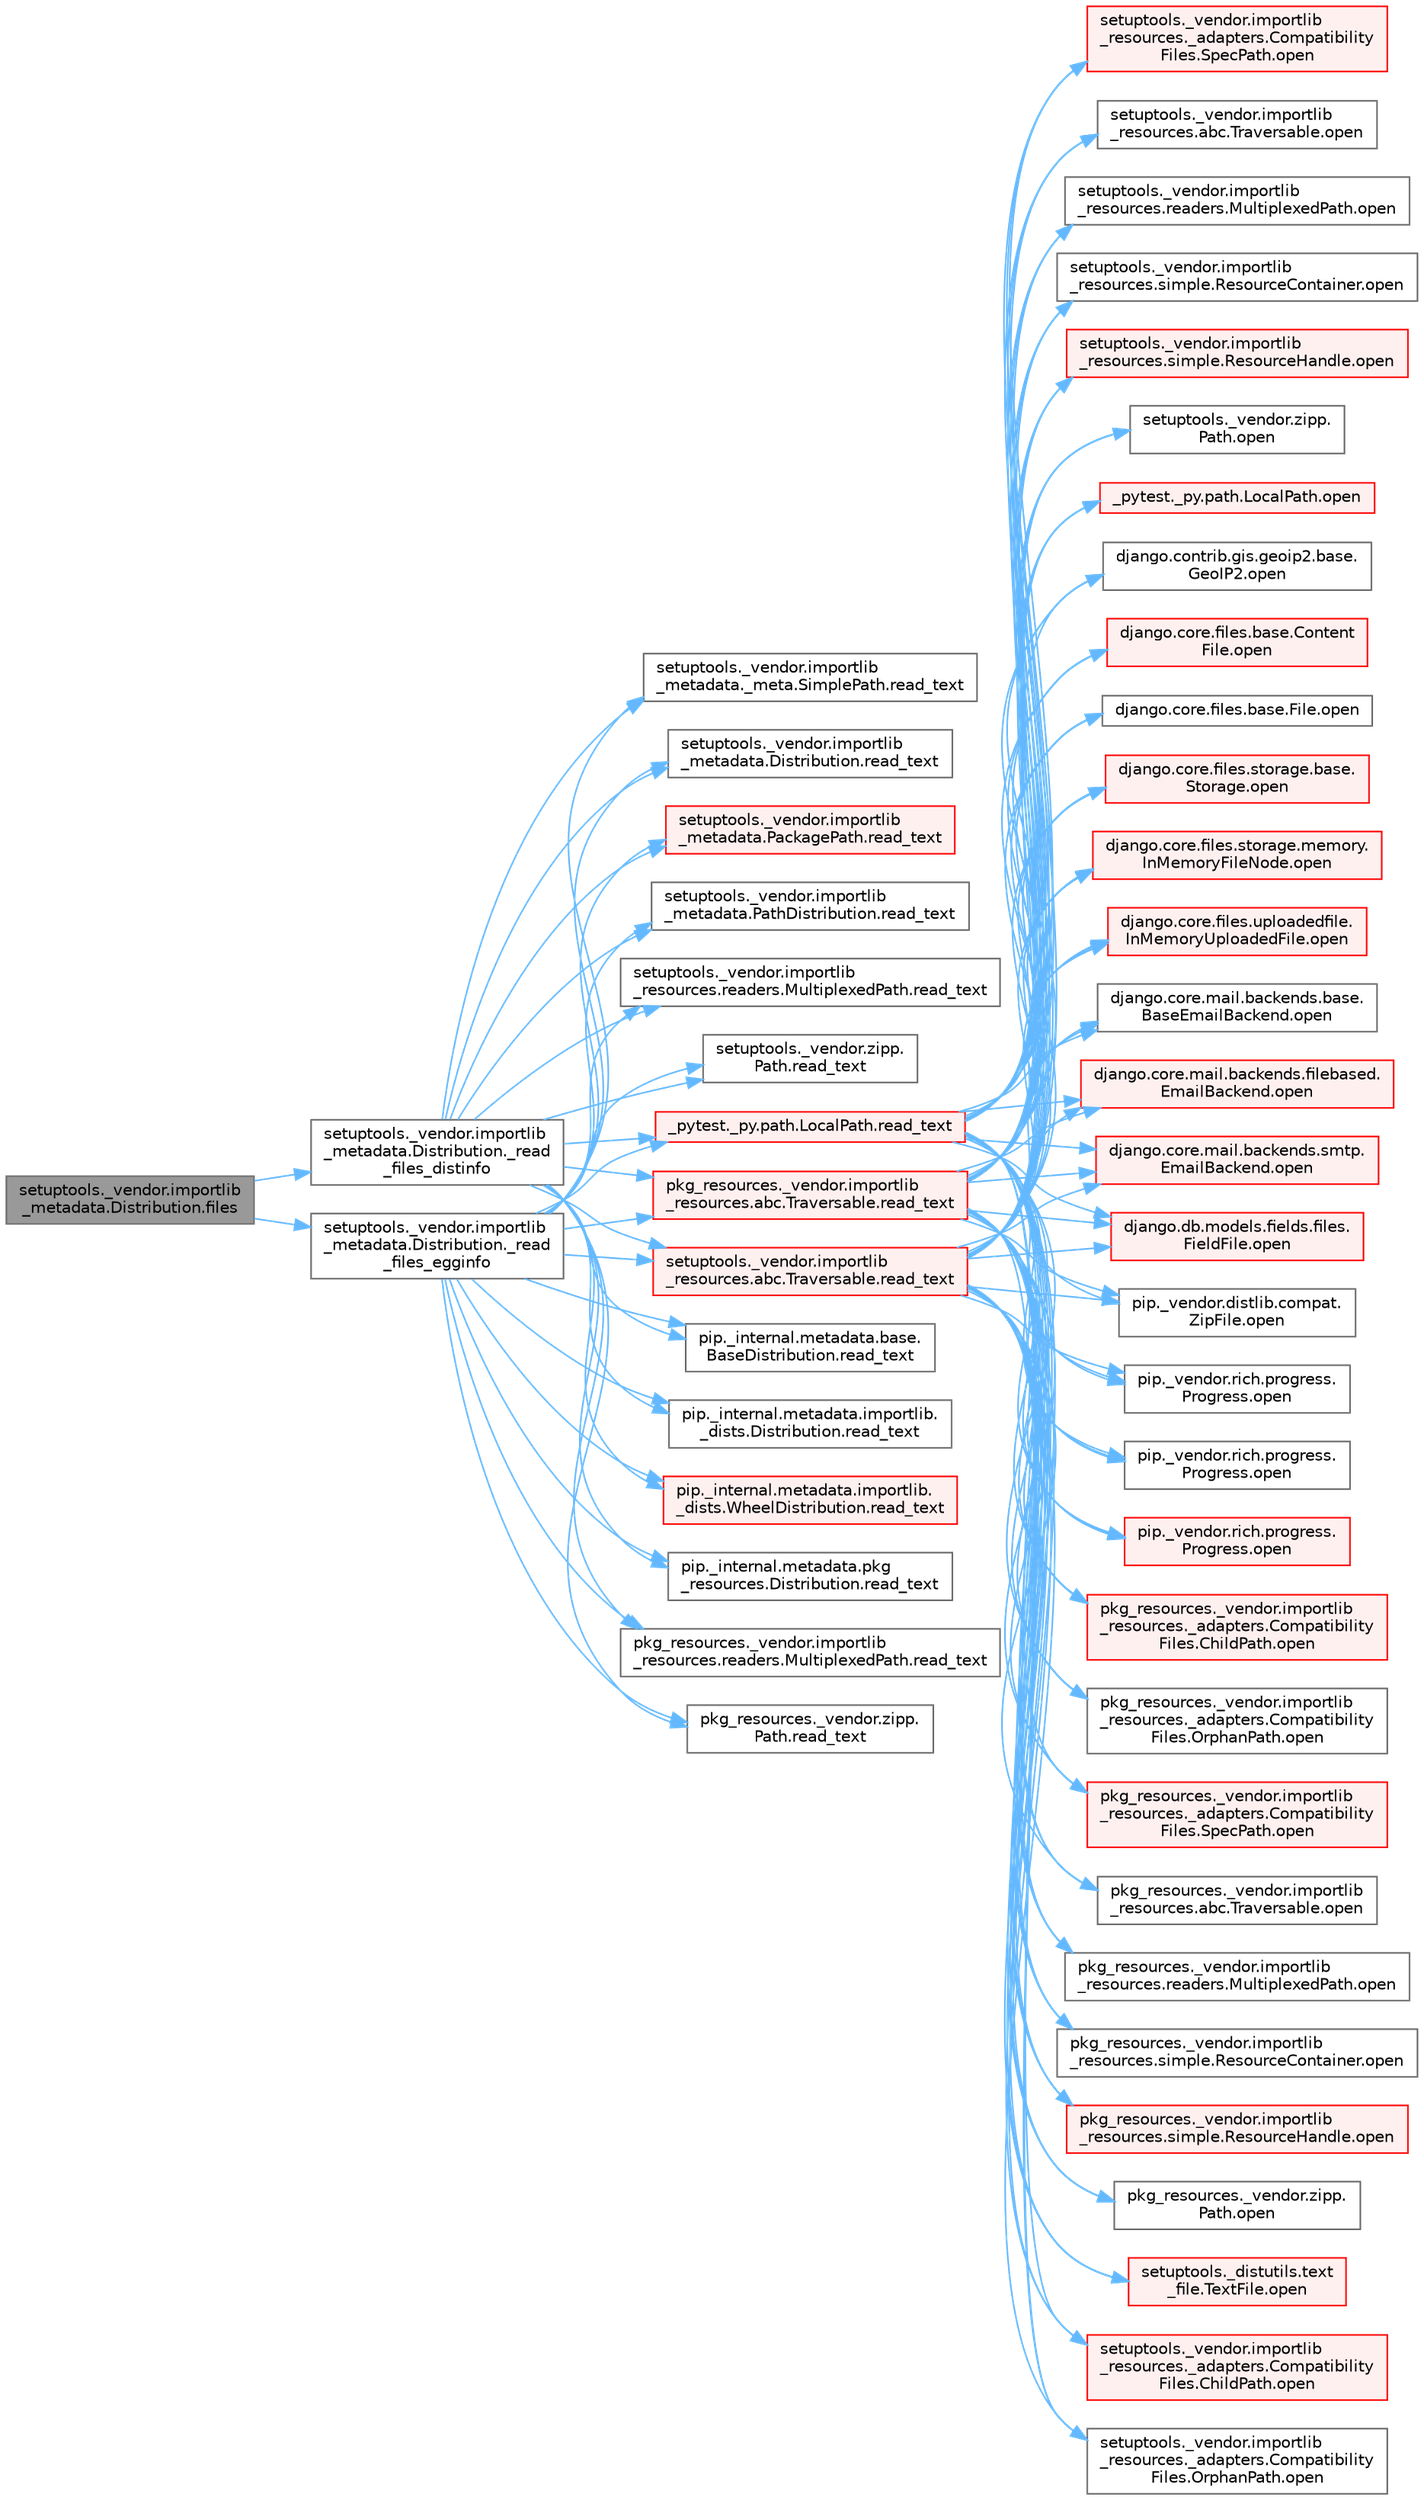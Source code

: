digraph "setuptools._vendor.importlib_metadata.Distribution.files"
{
 // LATEX_PDF_SIZE
  bgcolor="transparent";
  edge [fontname=Helvetica,fontsize=10,labelfontname=Helvetica,labelfontsize=10];
  node [fontname=Helvetica,fontsize=10,shape=box,height=0.2,width=0.4];
  rankdir="LR";
  Node1 [id="Node000001",label="setuptools._vendor.importlib\l_metadata.Distribution.files",height=0.2,width=0.4,color="gray40", fillcolor="grey60", style="filled", fontcolor="black",tooltip=" "];
  Node1 -> Node2 [id="edge1_Node000001_Node000002",color="steelblue1",style="solid",tooltip=" "];
  Node2 [id="Node000002",label="setuptools._vendor.importlib\l_metadata.Distribution._read\l_files_distinfo",height=0.2,width=0.4,color="grey40", fillcolor="white", style="filled",URL="$classsetuptools_1_1__vendor_1_1importlib__metadata_1_1_distribution.html#a628110e2d7d92ea6b3593261b810ca15",tooltip=" "];
  Node2 -> Node3 [id="edge2_Node000002_Node000003",color="steelblue1",style="solid",tooltip=" "];
  Node3 [id="Node000003",label="_pytest._py.path.LocalPath.read_text",height=0.2,width=0.4,color="red", fillcolor="#FFF0F0", style="filled",URL="$class__pytest_1_1__py_1_1path_1_1_local_path.html#aea3efa14b998c32e27f6604263858398",tooltip=" "];
  Node3 -> Node4 [id="edge3_Node000003_Node000004",color="steelblue1",style="solid",tooltip=" "];
  Node4 [id="Node000004",label="_pytest._py.path.LocalPath.open",height=0.2,width=0.4,color="red", fillcolor="#FFF0F0", style="filled",URL="$class__pytest_1_1__py_1_1path_1_1_local_path.html#ac72dbda993b11dc52a738bfc6267dda0",tooltip=" "];
  Node3 -> Node28 [id="edge4_Node000003_Node000028",color="steelblue1",style="solid",tooltip=" "];
  Node28 [id="Node000028",label="django.contrib.gis.geoip2.base.\lGeoIP2.open",height=0.2,width=0.4,color="grey40", fillcolor="white", style="filled",URL="$classdjango_1_1contrib_1_1gis_1_1geoip2_1_1base_1_1_geo_i_p2.html#a39b20c40f1d3f4e4a37f9a4b8cd40e4d",tooltip=" "];
  Node3 -> Node29 [id="edge5_Node000003_Node000029",color="steelblue1",style="solid",tooltip=" "];
  Node29 [id="Node000029",label="django.core.files.base.Content\lFile.open",height=0.2,width=0.4,color="red", fillcolor="#FFF0F0", style="filled",URL="$classdjango_1_1core_1_1files_1_1base_1_1_content_file.html#a2d9c2fb349c078834c401c23b3b10250",tooltip=" "];
  Node3 -> Node259 [id="edge6_Node000003_Node000259",color="steelblue1",style="solid",tooltip=" "];
  Node259 [id="Node000259",label="django.core.files.base.File.open",height=0.2,width=0.4,color="grey40", fillcolor="white", style="filled",URL="$classdjango_1_1core_1_1files_1_1base_1_1_file.html#a77453efc21bb631b97bff9f6aff27eb1",tooltip=" "];
  Node3 -> Node260 [id="edge7_Node000003_Node000260",color="steelblue1",style="solid",tooltip=" "];
  Node260 [id="Node000260",label="django.core.files.storage.base.\lStorage.open",height=0.2,width=0.4,color="red", fillcolor="#FFF0F0", style="filled",URL="$classdjango_1_1core_1_1files_1_1storage_1_1base_1_1_storage.html#a83f5a2f19c0564c4a1732f88b32c4b49",tooltip=" "];
  Node3 -> Node398 [id="edge8_Node000003_Node000398",color="steelblue1",style="solid",tooltip=" "];
  Node398 [id="Node000398",label="django.core.files.storage.memory.\lInMemoryFileNode.open",height=0.2,width=0.4,color="red", fillcolor="#FFF0F0", style="filled",URL="$classdjango_1_1core_1_1files_1_1storage_1_1memory_1_1_in_memory_file_node.html#a5c6b58cc9c725338da58591f6c689798",tooltip=" "];
  Node3 -> Node402 [id="edge9_Node000003_Node000402",color="steelblue1",style="solid",tooltip=" "];
  Node402 [id="Node000402",label="django.core.files.uploadedfile.\lInMemoryUploadedFile.open",height=0.2,width=0.4,color="red", fillcolor="#FFF0F0", style="filled",URL="$classdjango_1_1core_1_1files_1_1uploadedfile_1_1_in_memory_uploaded_file.html#a7f211d59dc27d050a61d27ca2e0f5f40",tooltip=" "];
  Node3 -> Node403 [id="edge10_Node000003_Node000403",color="steelblue1",style="solid",tooltip=" "];
  Node403 [id="Node000403",label="django.core.mail.backends.base.\lBaseEmailBackend.open",height=0.2,width=0.4,color="grey40", fillcolor="white", style="filled",URL="$classdjango_1_1core_1_1mail_1_1backends_1_1base_1_1_base_email_backend.html#af6f1cc1a0a6e09c1461109c5dab1557b",tooltip=" "];
  Node3 -> Node404 [id="edge11_Node000003_Node000404",color="steelblue1",style="solid",tooltip=" "];
  Node404 [id="Node000404",label="django.core.mail.backends.filebased.\lEmailBackend.open",height=0.2,width=0.4,color="red", fillcolor="#FFF0F0", style="filled",URL="$classdjango_1_1core_1_1mail_1_1backends_1_1filebased_1_1_email_backend.html#acc1a9fd1f47e8c6b22587d70427d0bf9",tooltip=" "];
  Node3 -> Node405 [id="edge12_Node000003_Node000405",color="steelblue1",style="solid",tooltip=" "];
  Node405 [id="Node000405",label="django.core.mail.backends.smtp.\lEmailBackend.open",height=0.2,width=0.4,color="red", fillcolor="#FFF0F0", style="filled",URL="$classdjango_1_1core_1_1mail_1_1backends_1_1smtp_1_1_email_backend.html#a739b3a346c87c0fd9854f988b8a4dd3a",tooltip=" "];
  Node3 -> Node425 [id="edge13_Node000003_Node000425",color="steelblue1",style="solid",tooltip=" "];
  Node425 [id="Node000425",label="django.db.models.fields.files.\lFieldFile.open",height=0.2,width=0.4,color="red", fillcolor="#FFF0F0", style="filled",URL="$classdjango_1_1db_1_1models_1_1fields_1_1files_1_1_field_file.html#ac17332adacb50b3ff23da63ecbe5561f",tooltip=" "];
  Node3 -> Node2424 [id="edge14_Node000003_Node002424",color="steelblue1",style="solid",tooltip=" "];
  Node2424 [id="Node002424",label="pip._vendor.distlib.compat.\lZipFile.open",height=0.2,width=0.4,color="grey40", fillcolor="white", style="filled",URL="$classpip_1_1__vendor_1_1distlib_1_1compat_1_1_zip_file.html#a50609c5c9b216af3068c9c2881abdeda",tooltip=" "];
  Node3 -> Node2425 [id="edge15_Node000003_Node002425",color="steelblue1",style="solid",tooltip=" "];
  Node2425 [id="Node002425",label="pip._vendor.rich.progress.\lProgress.open",height=0.2,width=0.4,color="grey40", fillcolor="white", style="filled",URL="$classpip_1_1__vendor_1_1rich_1_1progress_1_1_progress.html#a4191cf7b2aa691672113b93721a54ec3",tooltip=" "];
  Node3 -> Node2426 [id="edge16_Node000003_Node002426",color="steelblue1",style="solid",tooltip=" "];
  Node2426 [id="Node002426",label="pip._vendor.rich.progress.\lProgress.open",height=0.2,width=0.4,color="grey40", fillcolor="white", style="filled",URL="$classpip_1_1__vendor_1_1rich_1_1progress_1_1_progress.html#a4311f481b1ced83aa9a73d40166f53c8",tooltip=" "];
  Node3 -> Node2427 [id="edge17_Node000003_Node002427",color="steelblue1",style="solid",tooltip=" "];
  Node2427 [id="Node002427",label="pip._vendor.rich.progress.\lProgress.open",height=0.2,width=0.4,color="red", fillcolor="#FFF0F0", style="filled",URL="$classpip_1_1__vendor_1_1rich_1_1progress_1_1_progress.html#a204bface9fc63d04e72844b751bcd8e3",tooltip=" "];
  Node3 -> Node3152 [id="edge18_Node000003_Node003152",color="steelblue1",style="solid",tooltip=" "];
  Node3152 [id="Node003152",label="pkg_resources._vendor.importlib\l_resources._adapters.Compatibility\lFiles.ChildPath.open",height=0.2,width=0.4,color="red", fillcolor="#FFF0F0", style="filled",URL="$classpkg__resources_1_1__vendor_1_1importlib__resources_1_1__adapters_1_1_compatibility_files_1_1_child_path.html#ab1f332324be2f6936683457a7326a7d8",tooltip=" "];
  Node3 -> Node3154 [id="edge19_Node000003_Node003154",color="steelblue1",style="solid",tooltip=" "];
  Node3154 [id="Node003154",label="pkg_resources._vendor.importlib\l_resources._adapters.Compatibility\lFiles.OrphanPath.open",height=0.2,width=0.4,color="grey40", fillcolor="white", style="filled",URL="$classpkg__resources_1_1__vendor_1_1importlib__resources_1_1__adapters_1_1_compatibility_files_1_1_orphan_path.html#ad2a41dfb5cde13b349bb44d4e8e6ae71",tooltip=" "];
  Node3 -> Node3155 [id="edge20_Node000003_Node003155",color="steelblue1",style="solid",tooltip=" "];
  Node3155 [id="Node003155",label="pkg_resources._vendor.importlib\l_resources._adapters.Compatibility\lFiles.SpecPath.open",height=0.2,width=0.4,color="red", fillcolor="#FFF0F0", style="filled",URL="$classpkg__resources_1_1__vendor_1_1importlib__resources_1_1__adapters_1_1_compatibility_files_1_1_spec_path.html#ac93bb25e446c29d87ac989f93afaa1d8",tooltip=" "];
  Node3 -> Node3156 [id="edge21_Node000003_Node003156",color="steelblue1",style="solid",tooltip=" "];
  Node3156 [id="Node003156",label="pkg_resources._vendor.importlib\l_resources.abc.Traversable.open",height=0.2,width=0.4,color="grey40", fillcolor="white", style="filled",URL="$classpkg__resources_1_1__vendor_1_1importlib__resources_1_1abc_1_1_traversable.html#a5438622e9f41acacf8b4899a341295f0",tooltip=" "];
  Node3 -> Node3157 [id="edge22_Node000003_Node003157",color="steelblue1",style="solid",tooltip=" "];
  Node3157 [id="Node003157",label="pkg_resources._vendor.importlib\l_resources.readers.MultiplexedPath.open",height=0.2,width=0.4,color="grey40", fillcolor="white", style="filled",URL="$classpkg__resources_1_1__vendor_1_1importlib__resources_1_1readers_1_1_multiplexed_path.html#ad59bf2137dac759a5d75f378375e5cef",tooltip=" "];
  Node3 -> Node3158 [id="edge23_Node000003_Node003158",color="steelblue1",style="solid",tooltip=" "];
  Node3158 [id="Node003158",label="pkg_resources._vendor.importlib\l_resources.simple.ResourceContainer.open",height=0.2,width=0.4,color="grey40", fillcolor="white", style="filled",URL="$classpkg__resources_1_1__vendor_1_1importlib__resources_1_1simple_1_1_resource_container.html#aee34c464d2049a22c346f2a99273c06e",tooltip=" "];
  Node3 -> Node3159 [id="edge24_Node000003_Node003159",color="steelblue1",style="solid",tooltip=" "];
  Node3159 [id="Node003159",label="pkg_resources._vendor.importlib\l_resources.simple.ResourceHandle.open",height=0.2,width=0.4,color="red", fillcolor="#FFF0F0", style="filled",URL="$classpkg__resources_1_1__vendor_1_1importlib__resources_1_1simple_1_1_resource_handle.html#a1544d084d2972991077975104f50d515",tooltip=" "];
  Node3 -> Node3160 [id="edge25_Node000003_Node003160",color="steelblue1",style="solid",tooltip=" "];
  Node3160 [id="Node003160",label="pkg_resources._vendor.zipp.\lPath.open",height=0.2,width=0.4,color="grey40", fillcolor="white", style="filled",URL="$classpkg__resources_1_1__vendor_1_1zipp_1_1_path.html#ad84d98ae680510e39d25336aa95b481c",tooltip=" "];
  Node3 -> Node3161 [id="edge26_Node000003_Node003161",color="steelblue1",style="solid",tooltip=" "];
  Node3161 [id="Node003161",label="setuptools._distutils.text\l_file.TextFile.open",height=0.2,width=0.4,color="red", fillcolor="#FFF0F0", style="filled",URL="$classsetuptools_1_1__distutils_1_1text__file_1_1_text_file.html#ab568abcef363b1b422cddfead42e68b2",tooltip=" "];
  Node3 -> Node3162 [id="edge27_Node000003_Node003162",color="steelblue1",style="solid",tooltip=" "];
  Node3162 [id="Node003162",label="setuptools._vendor.importlib\l_resources._adapters.Compatibility\lFiles.ChildPath.open",height=0.2,width=0.4,color="red", fillcolor="#FFF0F0", style="filled",URL="$classsetuptools_1_1__vendor_1_1importlib__resources_1_1__adapters_1_1_compatibility_files_1_1_child_path.html#abf8eeead4d2a3df60fec916086b03a17",tooltip=" "];
  Node3 -> Node3164 [id="edge28_Node000003_Node003164",color="steelblue1",style="solid",tooltip=" "];
  Node3164 [id="Node003164",label="setuptools._vendor.importlib\l_resources._adapters.Compatibility\lFiles.OrphanPath.open",height=0.2,width=0.4,color="grey40", fillcolor="white", style="filled",URL="$classsetuptools_1_1__vendor_1_1importlib__resources_1_1__adapters_1_1_compatibility_files_1_1_orphan_path.html#abbd65a2bd46e802bfc639e78175540a8",tooltip=" "];
  Node3 -> Node3165 [id="edge29_Node000003_Node003165",color="steelblue1",style="solid",tooltip=" "];
  Node3165 [id="Node003165",label="setuptools._vendor.importlib\l_resources._adapters.Compatibility\lFiles.SpecPath.open",height=0.2,width=0.4,color="red", fillcolor="#FFF0F0", style="filled",URL="$classsetuptools_1_1__vendor_1_1importlib__resources_1_1__adapters_1_1_compatibility_files_1_1_spec_path.html#af6b2df84b03ffa654b77ff6fae29d330",tooltip=" "];
  Node3 -> Node3166 [id="edge30_Node000003_Node003166",color="steelblue1",style="solid",tooltip=" "];
  Node3166 [id="Node003166",label="setuptools._vendor.importlib\l_resources.abc.Traversable.open",height=0.2,width=0.4,color="grey40", fillcolor="white", style="filled",URL="$classsetuptools_1_1__vendor_1_1importlib__resources_1_1abc_1_1_traversable.html#a535dd7358ee5c0d8eb2c6cfadf07e290",tooltip=" "];
  Node3 -> Node3167 [id="edge31_Node000003_Node003167",color="steelblue1",style="solid",tooltip=" "];
  Node3167 [id="Node003167",label="setuptools._vendor.importlib\l_resources.readers.MultiplexedPath.open",height=0.2,width=0.4,color="grey40", fillcolor="white", style="filled",URL="$classsetuptools_1_1__vendor_1_1importlib__resources_1_1readers_1_1_multiplexed_path.html#a2e2d5559186766fb3421749398286f16",tooltip=" "];
  Node3 -> Node3168 [id="edge32_Node000003_Node003168",color="steelblue1",style="solid",tooltip=" "];
  Node3168 [id="Node003168",label="setuptools._vendor.importlib\l_resources.simple.ResourceContainer.open",height=0.2,width=0.4,color="grey40", fillcolor="white", style="filled",URL="$classsetuptools_1_1__vendor_1_1importlib__resources_1_1simple_1_1_resource_container.html#a5552bf43402a6b26e3066d7c5f7c194e",tooltip=" "];
  Node3 -> Node3169 [id="edge33_Node000003_Node003169",color="steelblue1",style="solid",tooltip=" "];
  Node3169 [id="Node003169",label="setuptools._vendor.importlib\l_resources.simple.ResourceHandle.open",height=0.2,width=0.4,color="red", fillcolor="#FFF0F0", style="filled",URL="$classsetuptools_1_1__vendor_1_1importlib__resources_1_1simple_1_1_resource_handle.html#abbfb7b16f37e2ab8a50ba8b5f8259eea",tooltip=" "];
  Node3 -> Node3170 [id="edge34_Node000003_Node003170",color="steelblue1",style="solid",tooltip=" "];
  Node3170 [id="Node003170",label="setuptools._vendor.zipp.\lPath.open",height=0.2,width=0.4,color="grey40", fillcolor="white", style="filled",URL="$classsetuptools_1_1__vendor_1_1zipp_1_1_path.html#a53bba5396c4e641bfc3dcbd7b5c14042",tooltip=" "];
  Node2 -> Node390 [id="edge35_Node000002_Node000390",color="steelblue1",style="solid",tooltip=" "];
  Node390 [id="Node000390",label="pip._internal.metadata.base.\lBaseDistribution.read_text",height=0.2,width=0.4,color="grey40", fillcolor="white", style="filled",URL="$classpip_1_1__internal_1_1metadata_1_1base_1_1_base_distribution.html#aee8b95b847303b9f182a3e50fa87117b",tooltip=" "];
  Node2 -> Node391 [id="edge36_Node000002_Node000391",color="steelblue1",style="solid",tooltip=" "];
  Node391 [id="Node000391",label="pip._internal.metadata.importlib.\l_dists.Distribution.read_text",height=0.2,width=0.4,color="grey40", fillcolor="white", style="filled",URL="$classpip_1_1__internal_1_1metadata_1_1importlib_1_1__dists_1_1_distribution.html#a021582f7f44124b7bb65f852028af7b3",tooltip=" "];
  Node2 -> Node392 [id="edge37_Node000002_Node000392",color="steelblue1",style="solid",tooltip=" "];
  Node392 [id="Node000392",label="pip._internal.metadata.importlib.\l_dists.WheelDistribution.read_text",height=0.2,width=0.4,color="red", fillcolor="#FFF0F0", style="filled",URL="$classpip_1_1__internal_1_1metadata_1_1importlib_1_1__dists_1_1_wheel_distribution.html#aa3193bac38c166aa24bce971bf339d08",tooltip=" "];
  Node2 -> Node396 [id="edge38_Node000002_Node000396",color="steelblue1",style="solid",tooltip=" "];
  Node396 [id="Node000396",label="pip._internal.metadata.pkg\l_resources.Distribution.read_text",height=0.2,width=0.4,color="grey40", fillcolor="white", style="filled",URL="$classpip_1_1__internal_1_1metadata_1_1pkg__resources_1_1_distribution.html#a0cf924ce0fc51f545d24d00b1e62d304",tooltip=" "];
  Node2 -> Node397 [id="edge39_Node000002_Node000397",color="steelblue1",style="solid",tooltip=" "];
  Node397 [id="Node000397",label="pkg_resources._vendor.importlib\l_resources.abc.Traversable.read_text",height=0.2,width=0.4,color="red", fillcolor="#FFF0F0", style="filled",URL="$classpkg__resources_1_1__vendor_1_1importlib__resources_1_1abc_1_1_traversable.html#a2fa0982edeea4b5f1a38953c1d81f10b",tooltip=" "];
  Node397 -> Node4 [id="edge40_Node000397_Node000004",color="steelblue1",style="solid",tooltip=" "];
  Node397 -> Node28 [id="edge41_Node000397_Node000028",color="steelblue1",style="solid",tooltip=" "];
  Node397 -> Node29 [id="edge42_Node000397_Node000029",color="steelblue1",style="solid",tooltip=" "];
  Node397 -> Node259 [id="edge43_Node000397_Node000259",color="steelblue1",style="solid",tooltip=" "];
  Node397 -> Node260 [id="edge44_Node000397_Node000260",color="steelblue1",style="solid",tooltip=" "];
  Node397 -> Node398 [id="edge45_Node000397_Node000398",color="steelblue1",style="solid",tooltip=" "];
  Node397 -> Node402 [id="edge46_Node000397_Node000402",color="steelblue1",style="solid",tooltip=" "];
  Node397 -> Node403 [id="edge47_Node000397_Node000403",color="steelblue1",style="solid",tooltip=" "];
  Node397 -> Node404 [id="edge48_Node000397_Node000404",color="steelblue1",style="solid",tooltip=" "];
  Node397 -> Node405 [id="edge49_Node000397_Node000405",color="steelblue1",style="solid",tooltip=" "];
  Node397 -> Node425 [id="edge50_Node000397_Node000425",color="steelblue1",style="solid",tooltip=" "];
  Node397 -> Node2424 [id="edge51_Node000397_Node002424",color="steelblue1",style="solid",tooltip=" "];
  Node397 -> Node2425 [id="edge52_Node000397_Node002425",color="steelblue1",style="solid",tooltip=" "];
  Node397 -> Node2426 [id="edge53_Node000397_Node002426",color="steelblue1",style="solid",tooltip=" "];
  Node397 -> Node2427 [id="edge54_Node000397_Node002427",color="steelblue1",style="solid",tooltip=" "];
  Node397 -> Node3152 [id="edge55_Node000397_Node003152",color="steelblue1",style="solid",tooltip=" "];
  Node397 -> Node3154 [id="edge56_Node000397_Node003154",color="steelblue1",style="solid",tooltip=" "];
  Node397 -> Node3155 [id="edge57_Node000397_Node003155",color="steelblue1",style="solid",tooltip=" "];
  Node397 -> Node3156 [id="edge58_Node000397_Node003156",color="steelblue1",style="solid",tooltip=" "];
  Node397 -> Node3157 [id="edge59_Node000397_Node003157",color="steelblue1",style="solid",tooltip=" "];
  Node397 -> Node3158 [id="edge60_Node000397_Node003158",color="steelblue1",style="solid",tooltip=" "];
  Node397 -> Node3159 [id="edge61_Node000397_Node003159",color="steelblue1",style="solid",tooltip=" "];
  Node397 -> Node3160 [id="edge62_Node000397_Node003160",color="steelblue1",style="solid",tooltip=" "];
  Node397 -> Node3161 [id="edge63_Node000397_Node003161",color="steelblue1",style="solid",tooltip=" "];
  Node397 -> Node3162 [id="edge64_Node000397_Node003162",color="steelblue1",style="solid",tooltip=" "];
  Node397 -> Node3164 [id="edge65_Node000397_Node003164",color="steelblue1",style="solid",tooltip=" "];
  Node397 -> Node3165 [id="edge66_Node000397_Node003165",color="steelblue1",style="solid",tooltip=" "];
  Node397 -> Node3166 [id="edge67_Node000397_Node003166",color="steelblue1",style="solid",tooltip=" "];
  Node397 -> Node3167 [id="edge68_Node000397_Node003167",color="steelblue1",style="solid",tooltip=" "];
  Node397 -> Node3168 [id="edge69_Node000397_Node003168",color="steelblue1",style="solid",tooltip=" "];
  Node397 -> Node3169 [id="edge70_Node000397_Node003169",color="steelblue1",style="solid",tooltip=" "];
  Node397 -> Node3170 [id="edge71_Node000397_Node003170",color="steelblue1",style="solid",tooltip=" "];
  Node2 -> Node821 [id="edge72_Node000002_Node000821",color="steelblue1",style="solid",tooltip=" "];
  Node821 [id="Node000821",label="pkg_resources._vendor.importlib\l_resources.readers.MultiplexedPath.read_text",height=0.2,width=0.4,color="grey40", fillcolor="white", style="filled",URL="$classpkg__resources_1_1__vendor_1_1importlib__resources_1_1readers_1_1_multiplexed_path.html#a8f849a312b90d152317d151463828cc3",tooltip=" "];
  Node2 -> Node822 [id="edge73_Node000002_Node000822",color="steelblue1",style="solid",tooltip=" "];
  Node822 [id="Node000822",label="pkg_resources._vendor.zipp.\lPath.read_text",height=0.2,width=0.4,color="grey40", fillcolor="white", style="filled",URL="$classpkg__resources_1_1__vendor_1_1zipp_1_1_path.html#ae61c0d791af6980df9f3a12d535e9bcd",tooltip=" "];
  Node2 -> Node823 [id="edge74_Node000002_Node000823",color="steelblue1",style="solid",tooltip=" "];
  Node823 [id="Node000823",label="setuptools._vendor.importlib\l_metadata._meta.SimplePath.read_text",height=0.2,width=0.4,color="grey40", fillcolor="white", style="filled",URL="$classsetuptools_1_1__vendor_1_1importlib__metadata_1_1__meta_1_1_simple_path.html#a84f0d195228a821cc844ea9f1b3f3449",tooltip=" "];
  Node2 -> Node824 [id="edge75_Node000002_Node000824",color="steelblue1",style="solid",tooltip=" "];
  Node824 [id="Node000824",label="setuptools._vendor.importlib\l_metadata.Distribution.read_text",height=0.2,width=0.4,color="grey40", fillcolor="white", style="filled",URL="$classsetuptools_1_1__vendor_1_1importlib__metadata_1_1_distribution.html#a23d47987a7e86daec1e89198d1daddea",tooltip=" "];
  Node2 -> Node825 [id="edge76_Node000002_Node000825",color="steelblue1",style="solid",tooltip=" "];
  Node825 [id="Node000825",label="setuptools._vendor.importlib\l_metadata.PackagePath.read_text",height=0.2,width=0.4,color="red", fillcolor="#FFF0F0", style="filled",URL="$classsetuptools_1_1__vendor_1_1importlib__metadata_1_1_package_path.html#a39242d72760bba73b008f298119b94fa",tooltip=" "];
  Node2 -> Node4393 [id="edge77_Node000002_Node004393",color="steelblue1",style="solid",tooltip=" "];
  Node4393 [id="Node004393",label="setuptools._vendor.importlib\l_metadata.PathDistribution.read_text",height=0.2,width=0.4,color="grey40", fillcolor="white", style="filled",URL="$classsetuptools_1_1__vendor_1_1importlib__metadata_1_1_path_distribution.html#a34fc3493bfea77a9ab9f49df52a40e4b",tooltip=" "];
  Node2 -> Node4394 [id="edge78_Node000002_Node004394",color="steelblue1",style="solid",tooltip=" "];
  Node4394 [id="Node004394",label="setuptools._vendor.importlib\l_resources.abc.Traversable.read_text",height=0.2,width=0.4,color="red", fillcolor="#FFF0F0", style="filled",URL="$classsetuptools_1_1__vendor_1_1importlib__resources_1_1abc_1_1_traversable.html#aee408e70fdcc58915b97b67f3dd981a3",tooltip=" "];
  Node4394 -> Node4 [id="edge79_Node004394_Node000004",color="steelblue1",style="solid",tooltip=" "];
  Node4394 -> Node28 [id="edge80_Node004394_Node000028",color="steelblue1",style="solid",tooltip=" "];
  Node4394 -> Node29 [id="edge81_Node004394_Node000029",color="steelblue1",style="solid",tooltip=" "];
  Node4394 -> Node259 [id="edge82_Node004394_Node000259",color="steelblue1",style="solid",tooltip=" "];
  Node4394 -> Node260 [id="edge83_Node004394_Node000260",color="steelblue1",style="solid",tooltip=" "];
  Node4394 -> Node398 [id="edge84_Node004394_Node000398",color="steelblue1",style="solid",tooltip=" "];
  Node4394 -> Node402 [id="edge85_Node004394_Node000402",color="steelblue1",style="solid",tooltip=" "];
  Node4394 -> Node403 [id="edge86_Node004394_Node000403",color="steelblue1",style="solid",tooltip=" "];
  Node4394 -> Node404 [id="edge87_Node004394_Node000404",color="steelblue1",style="solid",tooltip=" "];
  Node4394 -> Node405 [id="edge88_Node004394_Node000405",color="steelblue1",style="solid",tooltip=" "];
  Node4394 -> Node425 [id="edge89_Node004394_Node000425",color="steelblue1",style="solid",tooltip=" "];
  Node4394 -> Node2424 [id="edge90_Node004394_Node002424",color="steelblue1",style="solid",tooltip=" "];
  Node4394 -> Node2425 [id="edge91_Node004394_Node002425",color="steelblue1",style="solid",tooltip=" "];
  Node4394 -> Node2426 [id="edge92_Node004394_Node002426",color="steelblue1",style="solid",tooltip=" "];
  Node4394 -> Node2427 [id="edge93_Node004394_Node002427",color="steelblue1",style="solid",tooltip=" "];
  Node4394 -> Node3152 [id="edge94_Node004394_Node003152",color="steelblue1",style="solid",tooltip=" "];
  Node4394 -> Node3154 [id="edge95_Node004394_Node003154",color="steelblue1",style="solid",tooltip=" "];
  Node4394 -> Node3155 [id="edge96_Node004394_Node003155",color="steelblue1",style="solid",tooltip=" "];
  Node4394 -> Node3156 [id="edge97_Node004394_Node003156",color="steelblue1",style="solid",tooltip=" "];
  Node4394 -> Node3157 [id="edge98_Node004394_Node003157",color="steelblue1",style="solid",tooltip=" "];
  Node4394 -> Node3158 [id="edge99_Node004394_Node003158",color="steelblue1",style="solid",tooltip=" "];
  Node4394 -> Node3159 [id="edge100_Node004394_Node003159",color="steelblue1",style="solid",tooltip=" "];
  Node4394 -> Node3160 [id="edge101_Node004394_Node003160",color="steelblue1",style="solid",tooltip=" "];
  Node4394 -> Node3161 [id="edge102_Node004394_Node003161",color="steelblue1",style="solid",tooltip=" "];
  Node4394 -> Node3162 [id="edge103_Node004394_Node003162",color="steelblue1",style="solid",tooltip=" "];
  Node4394 -> Node3164 [id="edge104_Node004394_Node003164",color="steelblue1",style="solid",tooltip=" "];
  Node4394 -> Node3165 [id="edge105_Node004394_Node003165",color="steelblue1",style="solid",tooltip=" "];
  Node4394 -> Node3166 [id="edge106_Node004394_Node003166",color="steelblue1",style="solid",tooltip=" "];
  Node4394 -> Node3167 [id="edge107_Node004394_Node003167",color="steelblue1",style="solid",tooltip=" "];
  Node4394 -> Node3168 [id="edge108_Node004394_Node003168",color="steelblue1",style="solid",tooltip=" "];
  Node4394 -> Node3169 [id="edge109_Node004394_Node003169",color="steelblue1",style="solid",tooltip=" "];
  Node4394 -> Node3170 [id="edge110_Node004394_Node003170",color="steelblue1",style="solid",tooltip=" "];
  Node2 -> Node4395 [id="edge111_Node000002_Node004395",color="steelblue1",style="solid",tooltip=" "];
  Node4395 [id="Node004395",label="setuptools._vendor.importlib\l_resources.readers.MultiplexedPath.read_text",height=0.2,width=0.4,color="grey40", fillcolor="white", style="filled",URL="$classsetuptools_1_1__vendor_1_1importlib__resources_1_1readers_1_1_multiplexed_path.html#a0518724e7903c8da431de10762e01692",tooltip=" "];
  Node2 -> Node4396 [id="edge112_Node000002_Node004396",color="steelblue1",style="solid",tooltip=" "];
  Node4396 [id="Node004396",label="setuptools._vendor.zipp.\lPath.read_text",height=0.2,width=0.4,color="grey40", fillcolor="white", style="filled",URL="$classsetuptools_1_1__vendor_1_1zipp_1_1_path.html#a795c8802cf3ce19b6c9cb6adc2374efd",tooltip=" "];
  Node1 -> Node4524 [id="edge113_Node000001_Node004524",color="steelblue1",style="solid",tooltip=" "];
  Node4524 [id="Node004524",label="setuptools._vendor.importlib\l_metadata.Distribution._read\l_files_egginfo",height=0.2,width=0.4,color="grey40", fillcolor="white", style="filled",URL="$classsetuptools_1_1__vendor_1_1importlib__metadata_1_1_distribution.html#a1f141ac67b8d6aa5021ba6f2cc832342",tooltip=" "];
  Node4524 -> Node3 [id="edge114_Node004524_Node000003",color="steelblue1",style="solid",tooltip=" "];
  Node4524 -> Node390 [id="edge115_Node004524_Node000390",color="steelblue1",style="solid",tooltip=" "];
  Node4524 -> Node391 [id="edge116_Node004524_Node000391",color="steelblue1",style="solid",tooltip=" "];
  Node4524 -> Node392 [id="edge117_Node004524_Node000392",color="steelblue1",style="solid",tooltip=" "];
  Node4524 -> Node396 [id="edge118_Node004524_Node000396",color="steelblue1",style="solid",tooltip=" "];
  Node4524 -> Node397 [id="edge119_Node004524_Node000397",color="steelblue1",style="solid",tooltip=" "];
  Node4524 -> Node821 [id="edge120_Node004524_Node000821",color="steelblue1",style="solid",tooltip=" "];
  Node4524 -> Node822 [id="edge121_Node004524_Node000822",color="steelblue1",style="solid",tooltip=" "];
  Node4524 -> Node823 [id="edge122_Node004524_Node000823",color="steelblue1",style="solid",tooltip=" "];
  Node4524 -> Node824 [id="edge123_Node004524_Node000824",color="steelblue1",style="solid",tooltip=" "];
  Node4524 -> Node825 [id="edge124_Node004524_Node000825",color="steelblue1",style="solid",tooltip=" "];
  Node4524 -> Node4393 [id="edge125_Node004524_Node004393",color="steelblue1",style="solid",tooltip=" "];
  Node4524 -> Node4394 [id="edge126_Node004524_Node004394",color="steelblue1",style="solid",tooltip=" "];
  Node4524 -> Node4395 [id="edge127_Node004524_Node004395",color="steelblue1",style="solid",tooltip=" "];
  Node4524 -> Node4396 [id="edge128_Node004524_Node004396",color="steelblue1",style="solid",tooltip=" "];
}
